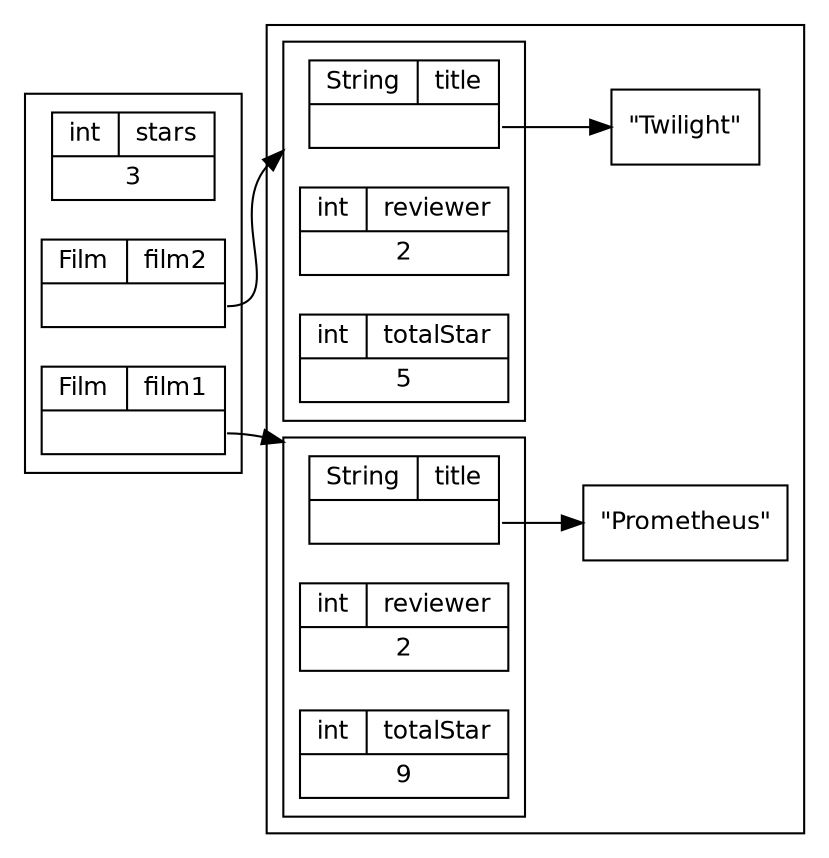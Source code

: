 digraph Film2 {
    compound=true;
    fontname = "Bitstream Vera Sans"
    fontsize = 12
    rankdir=LR
    
    node [shape="record", fontname = "Bitstream Vera Sans", fontsize = 12];
    
    subgraph cluster_Stack {
        stars [label="{int|stars}|<v>3"];
        film2 [label="{Film|film2}|<v>"];
        film1 [label="{Film|film1}|<v>"];
    }

    subgraph cluster_Heap {
        subgraph cluster_film1 {
            film1_title [label="{String|title}|<v>"];
            film1_reviewer [label="{int|reviewer}|<v>2"];
            film1_totalStar [label="{int|totalStar}|<v>9"];
        }        
        film1_title_String [label="\"Prometheus\""];
        film1_title:v -> film1_title_String;

        subgraph cluster_film2 {
            film2_title [label="{String|title}|<v>"];
            film2_reviewer [label="{int|reviewer}|<v>2"];
            film2_totalStar [label="{int|totalStar}|<v>5"];
        }        
        film2_title_String [label="\"Twilight\""];
        film2_title:v -> film2_title_String;
    }
    
    film1:v -> film1_title [lhead=cluster_film1];
    film2:v -> film2_title [lhead=cluster_film2];
}

